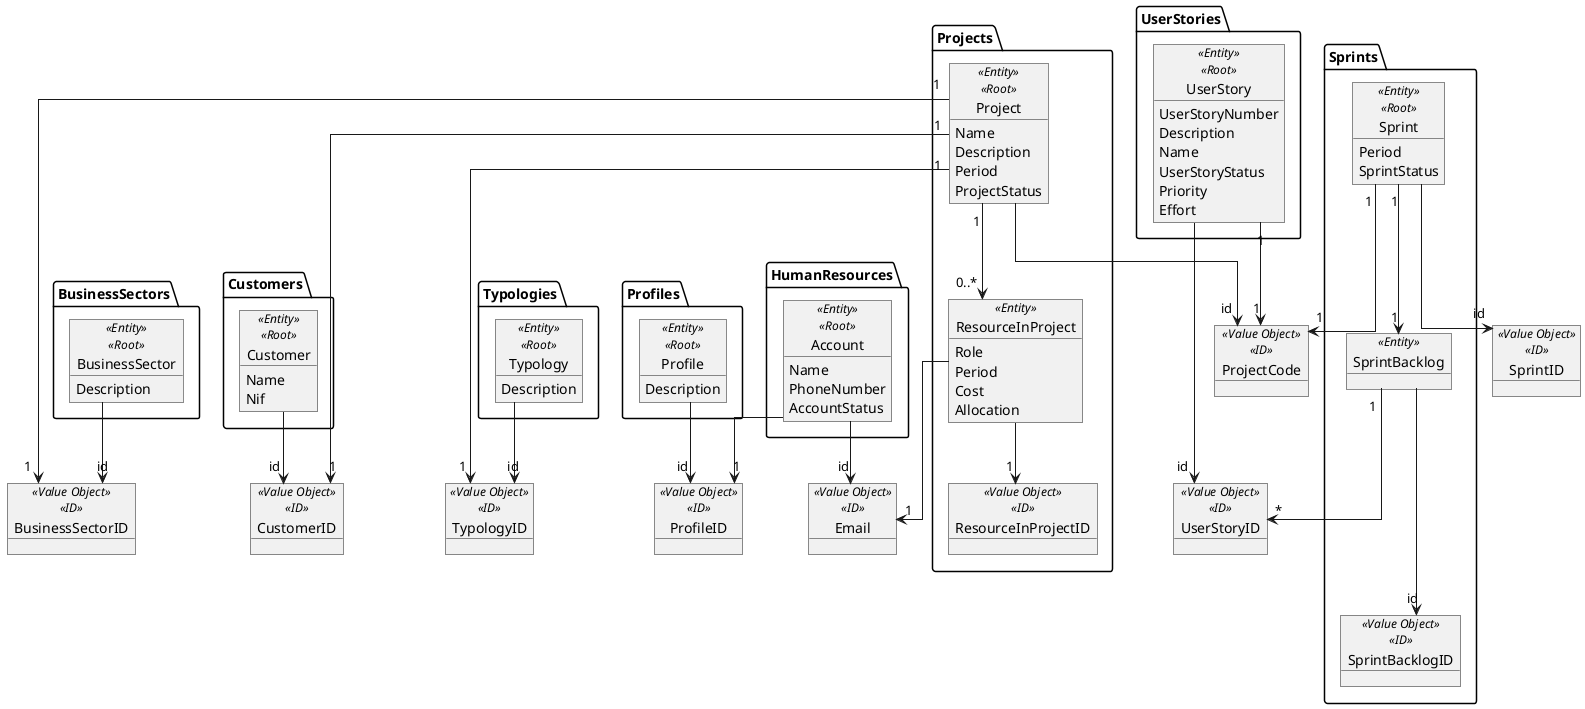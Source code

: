 @startuml
skinparam linetype ortho

'Customer Aggregate'
package Customers {
    object "Customer" as Customer <<Entity>> <<Root>> {
    Name
    Nif
    }
}
object "CustomerID" as CustomerID <<Value Object>> \n <<ID>> {
}

'BusinessSectors Aggregate'
package BusinessSectors {
    object "BusinessSector" as BusinessSector <<Entity>> <<Root>> {
    Description
    }
}
object "BusinessSectorID" as BusinessSectorID <<Value Object>> \n <<ID>> {
}

'Typologies Aggregate'
package Typologies {
    object "Typology" as Typology <<Entity>> <<Root>> {
    Description
    }
}
object "TypologyID" as TypologyID <<Value Object>> \n <<ID>> {
}

'Projects Aggregate'
package Projects {
    object "Project" as Project <<Entity>> <<Root>> {
    Name
    Description
    Period
    ProjectStatus
    }

    object "ResourceInProject" as ResourceInProject <<Entity>> {
    Role
    Period
    Cost
    Allocation
    }
    object "ResourceInProjectID" as ResourceInProjectID <<Value Object>> \n <<ID>> {
    }
}
object "ProjectCode" as ProjectID <<Value Object>> \n <<ID>> {
}

'UserStories Aggregate'
package UserStories {
    object "UserStory" as UserStory <<Entity>> <<Root>> {
    UserStoryNumber
    Description
    Name
    UserStoryStatus
    Priority
    Effort
    }
}
object "UserStoryID" as UserStoryID <<Value Object>> \n <<ID>> {
}

package Sprints {
    object "Sprint" as Sprint <<Entity>> <<Root>> {
    Period
    SprintStatus
    }
    object "SprintBacklog" as SprintBacklog <<Entity>> {
    }
    object "SprintBacklogID" as SprintBacklogID <<Value Object>> \n <<ID>> {
    }

}

object "SprintID" as SprintID <<Value Object>> \n <<ID>> {
}

'HumanResources Aggregate'
package HumanResources {
    object "Account" as Account <<Entity>> <<Root>> {
    Name
    PhoneNumber
    AccountStatus
    }
}
object "Email" as AccountID <<Value Object>> \n <<ID>> {
}

'Profiles Aggregate'
package Profiles {
    object "Profile" as Profile <<Entity>> <<Root>> {
    Description
    }
}
object "ProfileID" as ProfileID <<Value Object>> \n <<ID>> {
}

Account " " -d-> "id" "AccountID"
Account " " -d-> "1" "ProfileID"
Profile " " -d-> "id" "ProfileID"

Customer " " -d-> "id" "CustomerID"
BusinessSector " " -d-> "id" "BusinessSectorID"
Typology " " -d-> "id" "TypologyID"

Project "1" ---> "1" "CustomerID"
Project "1" ---> "1" "BusinessSectorID"
Project "1" ---> "1" "TypologyID"
Project "1" -d-> "0..*" "ResourceInProject"
Project " " -d-> "id" "ProjectID"
ResourceInProject " " -d-> "1" "AccountID"
ResourceInProject " " -d-> "1" ResourceInProjectID

UserStory " " -d-> "id" "UserStoryID"
UserStory "1" -d-> "1" "ProjectID"

Sprint " " --> "id" "SprintID"
Sprint "1" --> "1" "ProjectID"
Sprint "1" --> "1" "SprintBacklog"
SprintBacklog " " ---> "id" "SprintBacklogID"
SprintBacklog "1" --> "*" "UserStoryID"

@enduml